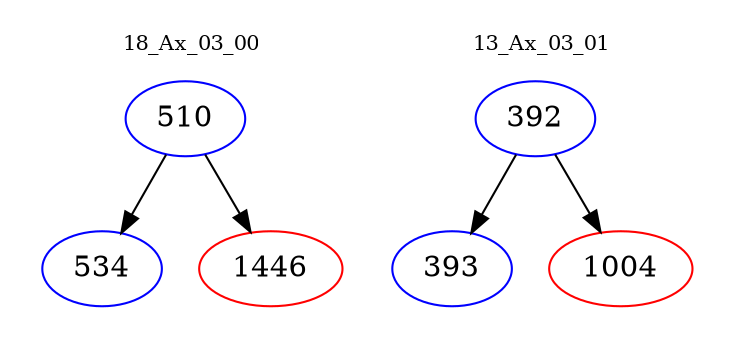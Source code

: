 digraph{
subgraph cluster_0 {
color = white
label = "18_Ax_03_00";
fontsize=10;
T0_510 [label="510", color="blue"]
T0_510 -> T0_534 [color="black"]
T0_534 [label="534", color="blue"]
T0_510 -> T0_1446 [color="black"]
T0_1446 [label="1446", color="red"]
}
subgraph cluster_1 {
color = white
label = "13_Ax_03_01";
fontsize=10;
T1_392 [label="392", color="blue"]
T1_392 -> T1_393 [color="black"]
T1_393 [label="393", color="blue"]
T1_392 -> T1_1004 [color="black"]
T1_1004 [label="1004", color="red"]
}
}

